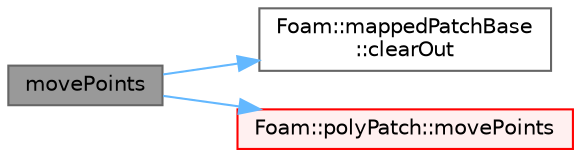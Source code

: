 digraph "movePoints"
{
 // LATEX_PDF_SIZE
  bgcolor="transparent";
  edge [fontname=Helvetica,fontsize=10,labelfontname=Helvetica,labelfontsize=10];
  node [fontname=Helvetica,fontsize=10,shape=box,height=0.2,width=0.4];
  rankdir="LR";
  Node1 [id="Node000001",label="movePoints",height=0.2,width=0.4,color="gray40", fillcolor="grey60", style="filled", fontcolor="black",tooltip=" "];
  Node1 -> Node2 [id="edge1_Node000001_Node000002",color="steelblue1",style="solid",tooltip=" "];
  Node2 [id="Node000002",label="Foam::mappedPatchBase\l::clearOut",height=0.2,width=0.4,color="grey40", fillcolor="white", style="filled",URL="$classFoam_1_1mappedPatchBase.html#af320697688df08f1438d37a86bcaf25d",tooltip=" "];
  Node1 -> Node3 [id="edge2_Node000001_Node000003",color="steelblue1",style="solid",tooltip=" "];
  Node3 [id="Node000003",label="Foam::polyPatch::movePoints",height=0.2,width=0.4,color="red", fillcolor="#FFF0F0", style="filled",URL="$classFoam_1_1polyPatch.html#a84157507e4d6d6848c1a62c35a62bad4",tooltip=" "];
}
